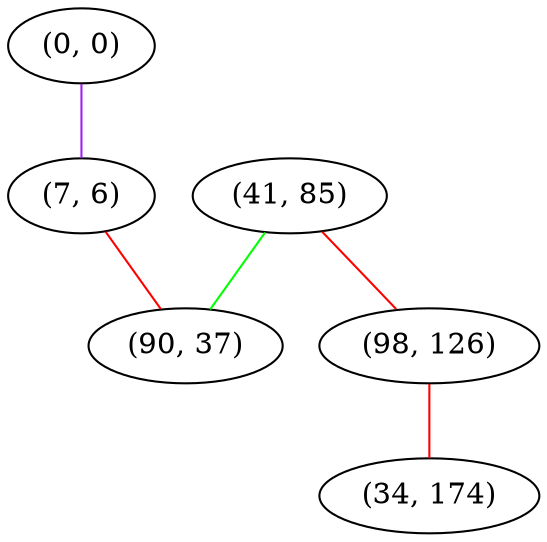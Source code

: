 graph "" {
"(0, 0)";
"(41, 85)";
"(7, 6)";
"(98, 126)";
"(90, 37)";
"(34, 174)";
"(0, 0)" -- "(7, 6)"  [color=purple, key=0, weight=4];
"(41, 85)" -- "(90, 37)"  [color=green, key=0, weight=2];
"(41, 85)" -- "(98, 126)"  [color=red, key=0, weight=1];
"(7, 6)" -- "(90, 37)"  [color=red, key=0, weight=1];
"(98, 126)" -- "(34, 174)"  [color=red, key=0, weight=1];
}
